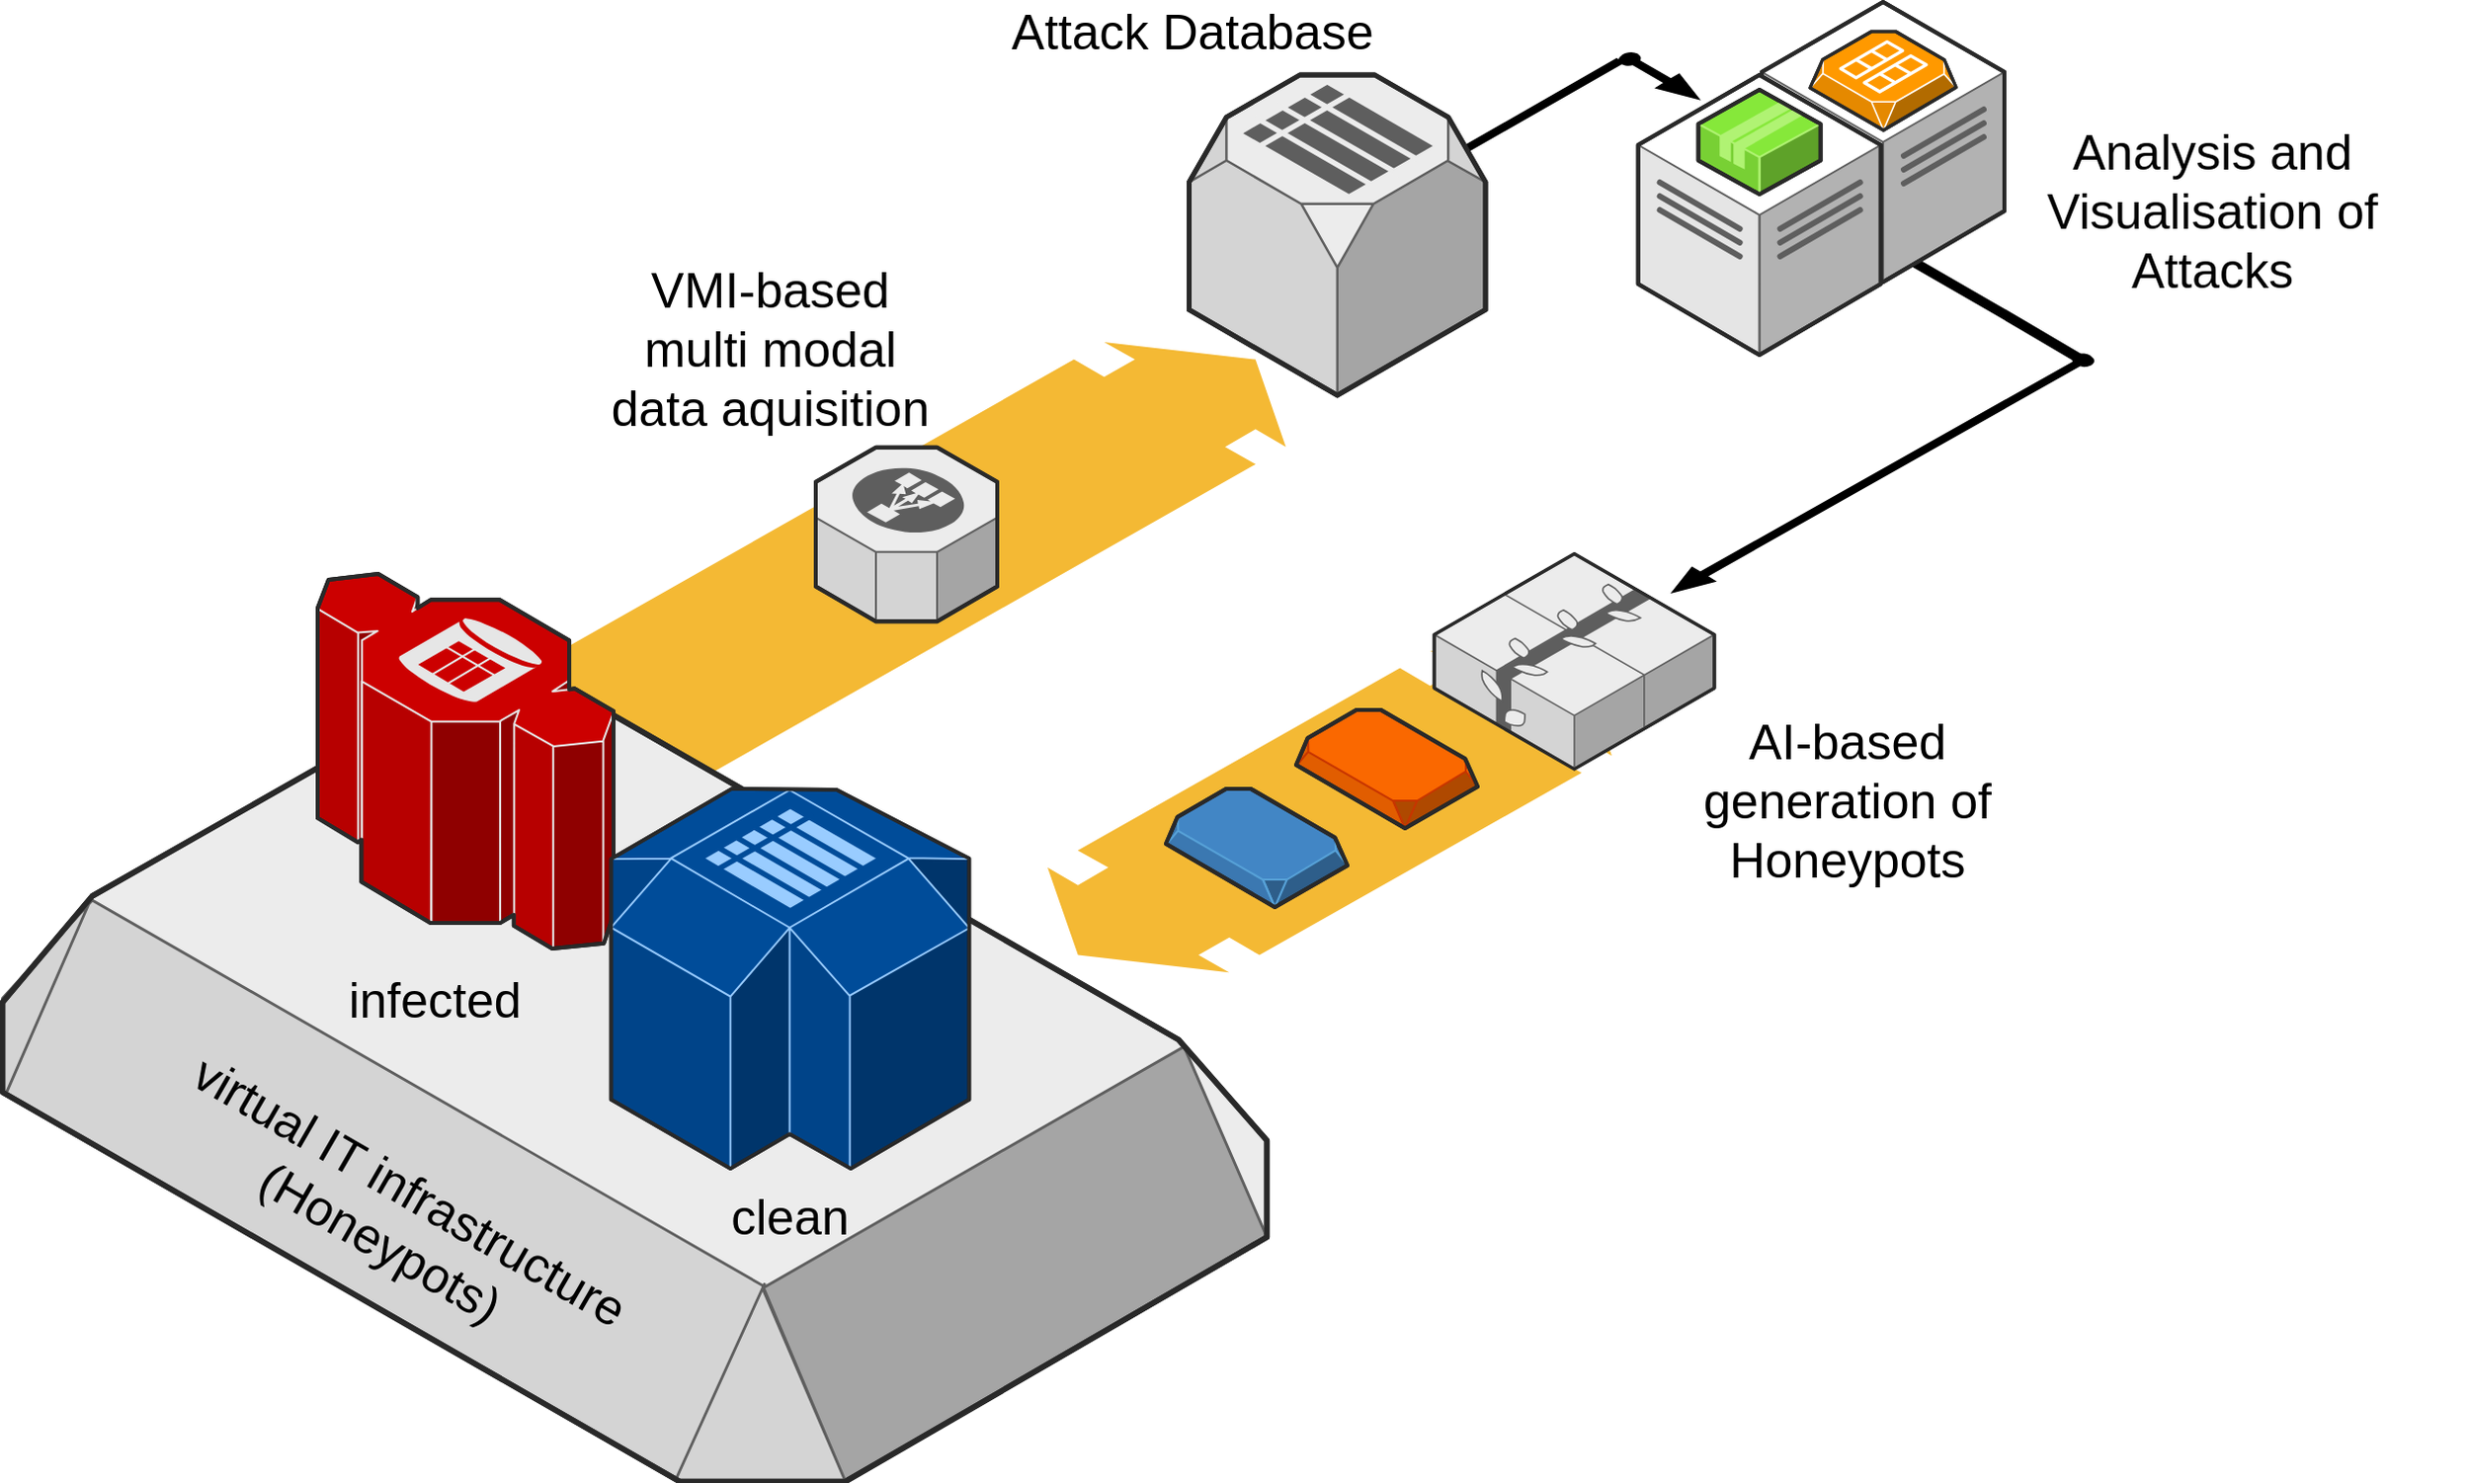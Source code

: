 <mxfile version="24.3.0" type="github">
  <diagram name="Page-1" id="aaaa8250-4180-3840-79b5-4cada1eebb92">
    <mxGraphModel dx="2502" dy="60" grid="1" gridSize="10" guides="1" tooltips="1" connect="1" arrows="1" fold="1" page="1" pageScale="1" pageWidth="1169" pageHeight="827" background="#ffffff" math="0" shadow="0">
      <root>
        <mxCell id="0" />
        <mxCell id="1" parent="0" />
        <mxCell id="1a8abee3a6cfdf20-28" value="" style="verticalLabelPosition=bottom;html=1;verticalAlign=top;strokeWidth=1;dashed=0;shape=mxgraph.aws3d.flatDoubleEdge;fillColor=#000000;aspect=fixed;rounded=1;shadow=0;comic=0;fontFamily=Verdana;fontSize=12;flipV=1;" parent="1" vertex="1">
          <mxGeometry x="-450" y="1393.47" width="400.78" height="228.58" as="geometry" />
        </mxCell>
        <mxCell id="tmzO1CdAGLsmdSGwzzM9-1" value="" style="verticalLabelPosition=bottom;html=1;verticalAlign=top;strokeWidth=0.2;align=center;outlineConnect=0;dashed=0;outlineConnect=0;shape=mxgraph.aws3d.ebs;fillColor=#ECECEC;strokeColor=#5E5E5E;aspect=fixed;" vertex="1" parent="1">
          <mxGeometry x="-700" y="1553" width="640.93" height="418" as="geometry" />
        </mxCell>
        <mxCell id="-F3_4x9cVbjMuy-jx1N_-7" value="" style="verticalLabelPosition=bottom;html=1;verticalAlign=top;strokeWidth=1;align=center;outlineConnect=0;dashed=0;outlineConnect=0;shape=mxgraph.aws3d.arrowlessNE;fillColor=#000000;aspect=fixed;" parent="1" vertex="1">
          <mxGeometry x="-20" y="1250" width="141.6" height="80.66" as="geometry" />
        </mxCell>
        <mxCell id="u29jVKB9JEKZ9es68pJd-8" value="" style="verticalLabelPosition=bottom;html=1;verticalAlign=top;strokeWidth=1;dashed=0;shape=mxgraph.aws3d.flatDoubleEdge;fillColor=#000000;aspect=fixed;rounded=1;shadow=0;comic=0;fontFamily=Verdana;fontSize=12;flipV=1;" parent="1" vertex="1">
          <mxGeometry x="-170" y="1550" width="286" height="163.11" as="geometry" />
        </mxCell>
        <mxCell id="1a8abee3a6cfdf20-12" value="" style="verticalLabelPosition=bottom;html=1;verticalAlign=top;strokeWidth=1;dashed=0;shape=mxgraph.aws3d.redshift;fillColor=#CC0000;strokeColor=#E6E6E6;aspect=fixed;rounded=1;shadow=0;comic=0;fontSize=12" parent="1" vertex="1">
          <mxGeometry x="-540" y="1511" width="150" height="190" as="geometry" />
        </mxCell>
        <mxCell id="1a8abee3a6cfdf20-19" value="" style="verticalLabelPosition=bottom;html=1;verticalAlign=top;strokeWidth=1;dashed=0;shape=mxgraph.aws3d.elasticBeanstalk;fillColor=#ECECEC;strokeColor=#5E5E5E;aspect=fixed;rounded=1;shadow=0;comic=0;fontSize=12" parent="1" vertex="1">
          <mxGeometry x="26" y="1500.77" width="142" height="109.23" as="geometry" />
        </mxCell>
        <mxCell id="1a8abee3a6cfdf20-20" value="" style="verticalLabelPosition=bottom;html=1;verticalAlign=top;strokeWidth=1;dashed=0;shape=mxgraph.aws3d.simpleDb2;fillColor=#004C99;strokeColor=#99CCFF;aspect=fixed;rounded=1;shadow=0;comic=0;fontSize=12" parent="1" vertex="1">
          <mxGeometry x="-391.24" y="1620" width="181.5" height="192.6" as="geometry" />
        </mxCell>
        <mxCell id="1a8abee3a6cfdf20-33" value="" style="verticalLabelPosition=bottom;html=1;verticalAlign=top;strokeWidth=1;dashed=0;shape=mxgraph.aws3d.arrowSE;fillColor=#000000;aspect=fixed;rounded=1;shadow=0;comic=0;fontFamily=Verdana;fontSize=12;" parent="1" vertex="1">
          <mxGeometry x="120" y="1247.36" width="39.84" height="22.64" as="geometry" />
        </mxCell>
        <mxCell id="d5ac148becb70bc-2" value="" style="verticalLabelPosition=bottom;html=1;verticalAlign=top;strokeWidth=1;dashed=0;shape=mxgraph.aws3d.snapshot;fillColor=#fa6800;strokeColor=#C73500;aspect=fixed;rounded=1;shadow=0;comic=0;fontFamily=Verdana;fontSize=12;fontColor=#ffffff;" parent="1" vertex="1">
          <mxGeometry x="-44" y="1580" width="92" height="60" as="geometry" />
        </mxCell>
        <mxCell id="cvdKcdVyo_OFGwRcn6Q0-1" value="virtual IT infrastructure&lt;br&gt;(Honeypots)" style="text;html=1;strokeColor=none;fillColor=none;align=center;verticalAlign=middle;whiteSpace=wrap;rounded=0;fontSize=25;rotation=30;" parent="1" vertex="1">
          <mxGeometry x="-680" y="1791" width="360" height="90" as="geometry" />
        </mxCell>
        <mxCell id="cvdKcdVyo_OFGwRcn6Q0-3" value="infected" style="text;html=1;strokeColor=none;fillColor=none;align=center;verticalAlign=middle;whiteSpace=wrap;rounded=0;fontSize=25;" parent="1" vertex="1">
          <mxGeometry x="-610" y="1711" width="258.5" height="30" as="geometry" />
        </mxCell>
        <mxCell id="cvdKcdVyo_OFGwRcn6Q0-4" value="clean" style="text;html=1;strokeColor=none;fillColor=none;align=center;verticalAlign=middle;whiteSpace=wrap;rounded=0;fontSize=25;" parent="1" vertex="1">
          <mxGeometry x="-429.74" y="1821" width="258.5" height="30" as="geometry" />
        </mxCell>
        <mxCell id="cvdKcdVyo_OFGwRcn6Q0-6" value="&lt;div&gt;VMI-based&lt;/div&gt;&lt;div&gt;multi modal&lt;/div&gt;&lt;div&gt;data aquisition&lt;br&gt;&lt;/div&gt;" style="text;html=1;strokeColor=none;fillColor=none;align=center;verticalAlign=middle;whiteSpace=wrap;rounded=0;fontSize=25;" parent="1" vertex="1">
          <mxGeometry x="-440" y="1381" width="258.5" height="30" as="geometry" />
        </mxCell>
        <mxCell id="cvdKcdVyo_OFGwRcn6Q0-10" value="&lt;div&gt;Analysis and&lt;/div&gt;&lt;div&gt;Visualisation of&lt;/div&gt;&lt;div&gt;Attacks&lt;br&gt;&lt;/div&gt;" style="text;html=1;strokeColor=none;fillColor=none;align=center;verticalAlign=middle;whiteSpace=wrap;rounded=0;fontSize=25;" parent="1" vertex="1">
          <mxGeometry x="291" y="1311" width="258.5" height="30" as="geometry" />
        </mxCell>
        <mxCell id="cvdKcdVyo_OFGwRcn6Q0-14" value="" style="verticalLabelPosition=bottom;html=1;verticalAlign=top;strokeWidth=1;dashed=0;shape=mxgraph.aws3d.arrowSW;fillColor=#000000;aspect=fixed;rounded=1;shadow=0;comic=0;fontFamily=Verdana;fontSize=12" parent="1" vertex="1">
          <mxGeometry x="147" y="1400" width="213.01" height="120.15" as="geometry" />
        </mxCell>
        <mxCell id="cvdKcdVyo_OFGwRcn6Q0-15" value="&lt;div&gt;&lt;br&gt;&lt;/div&gt;&lt;div&gt;AI-based&lt;/div&gt;&lt;div&gt;generation of&lt;/div&gt;&lt;div&gt;Honeypots&lt;br&gt;&lt;/div&gt;" style="text;html=1;strokeColor=none;fillColor=none;align=center;verticalAlign=middle;whiteSpace=wrap;rounded=0;fontSize=25;" parent="1" vertex="1">
          <mxGeometry x="105.6" y="1595" width="258.5" height="30" as="geometry" />
        </mxCell>
        <mxCell id="u29jVKB9JEKZ9es68pJd-7" value="" style="edgeStyle=isometricEdgeStyle;endArrow=none;html=1;labelBackgroundColor=none;strokeWidth=5;fontFamily=Verdana;fontSize=12;entryX=0.761;entryY=0.549;entryDx=0;entryDy=0;entryPerimeter=0;exitX=0.985;exitY=0.034;exitDx=0;exitDy=0;exitPerimeter=0;" parent="1" source="cvdKcdVyo_OFGwRcn6Q0-14" target="1a8abee3a6cfdf20-22" edge="1">
          <mxGeometry width="50" height="100" relative="1" as="geometry">
            <mxPoint x="115.565" y="1249.978" as="sourcePoint" />
            <mxPoint x="-137.032" y="1394.992" as="targetPoint" />
            <Array as="points">
              <mxPoint x="316" y="1380" />
            </Array>
          </mxGeometry>
        </mxCell>
        <mxCell id="u29jVKB9JEKZ9es68pJd-9" value="" style="verticalLabelPosition=bottom;html=1;verticalAlign=top;strokeWidth=1;dashed=0;shape=mxgraph.aws3d.snapshot;fillColor=#4286c5;strokeColor=#57A2D8;aspect=fixed;rounded=1;shadow=0;comic=0;fontFamily=Verdana;fontSize=12" parent="1" vertex="1">
          <mxGeometry x="-110" y="1620" width="92" height="60" as="geometry" />
        </mxCell>
        <mxCell id="-F3_4x9cVbjMuy-jx1N_-1" value="" style="verticalLabelPosition=bottom;html=1;verticalAlign=top;strokeWidth=1;align=center;outlineConnect=0;dashed=0;outlineConnect=0;shape=mxgraph.aws3d.simpleDb;fillColor=#ECECEC;strokeColor=#5E5E5E;aspect=fixed;" parent="1" vertex="1">
          <mxGeometry x="-98.25" y="1258" width="150.25" height="162.47" as="geometry" />
        </mxCell>
        <mxCell id="-F3_4x9cVbjMuy-jx1N_-3" value="" style="verticalLabelPosition=bottom;html=1;verticalAlign=top;strokeWidth=1;dashed=0;shape=mxgraph.aws3d.dataCenter;fillColor=#ffffff;strokeColor=#5E5E5E;aspect=fixed;rounded=1;shadow=0;comic=0;fontSize=12" parent="1" vertex="1">
          <mxGeometry x="192.01" y="1221" width="123" height="142" as="geometry" />
        </mxCell>
        <mxCell id="-F3_4x9cVbjMuy-jx1N_-4" value="" style="verticalLabelPosition=bottom;html=1;verticalAlign=top;strokeWidth=1;align=center;outlineConnect=0;dashed=0;outlineConnect=0;shape=mxgraph.aws3d.ami2;aspect=fixed;fillColor=#FF9900;strokeColor=#ffffff;" parent="1" vertex="1">
          <mxGeometry x="216.51" y="1236" width="74" height="50" as="geometry" />
        </mxCell>
        <mxCell id="1a8abee3a6cfdf20-22" value="" style="verticalLabelPosition=bottom;html=1;verticalAlign=top;strokeWidth=1;dashed=0;shape=mxgraph.aws3d.dataCenter;fillColor=#ffffff;strokeColor=#5E5E5E;aspect=fixed;rounded=1;shadow=0;comic=0;fontSize=12" parent="1" vertex="1">
          <mxGeometry x="129.34" y="1258" width="123" height="142" as="geometry" />
        </mxCell>
        <mxCell id="1a8abee3a6cfdf20-23" value="" style="verticalLabelPosition=bottom;html=1;verticalAlign=top;strokeWidth=1;dashed=0;shape=mxgraph.aws3d.application2;fillColor=#86E83A;strokeColor=#B0F373;aspect=fixed;rounded=1;shadow=0;comic=0;fontSize=12" parent="1" vertex="1">
          <mxGeometry x="159.84" y="1265.5" width="62" height="53" as="geometry" />
        </mxCell>
        <mxCell id="-F3_4x9cVbjMuy-jx1N_-5" value="Attack Database" style="text;html=1;strokeColor=none;fillColor=none;align=center;verticalAlign=middle;whiteSpace=wrap;rounded=0;fontSize=25;" parent="1" vertex="1">
          <mxGeometry x="-287.5" y="1220" width="380.5" height="30" as="geometry" />
        </mxCell>
        <mxCell id="1a8abee3a6cfdf20-6" value="" style="verticalLabelPosition=bottom;html=1;verticalAlign=top;strokeWidth=1;dashed=0;shape=mxgraph.aws3d.elasticLoadBalancing;fillColor=#ECECEC;strokeColor=#5E5E5E;aspect=fixed;rounded=1;shadow=0;comic=0;fontSize=12;" parent="1" vertex="1">
          <mxGeometry x="-287.5" y="1446.92" width="92" height="88.17" as="geometry" />
        </mxCell>
      </root>
    </mxGraphModel>
  </diagram>
</mxfile>

